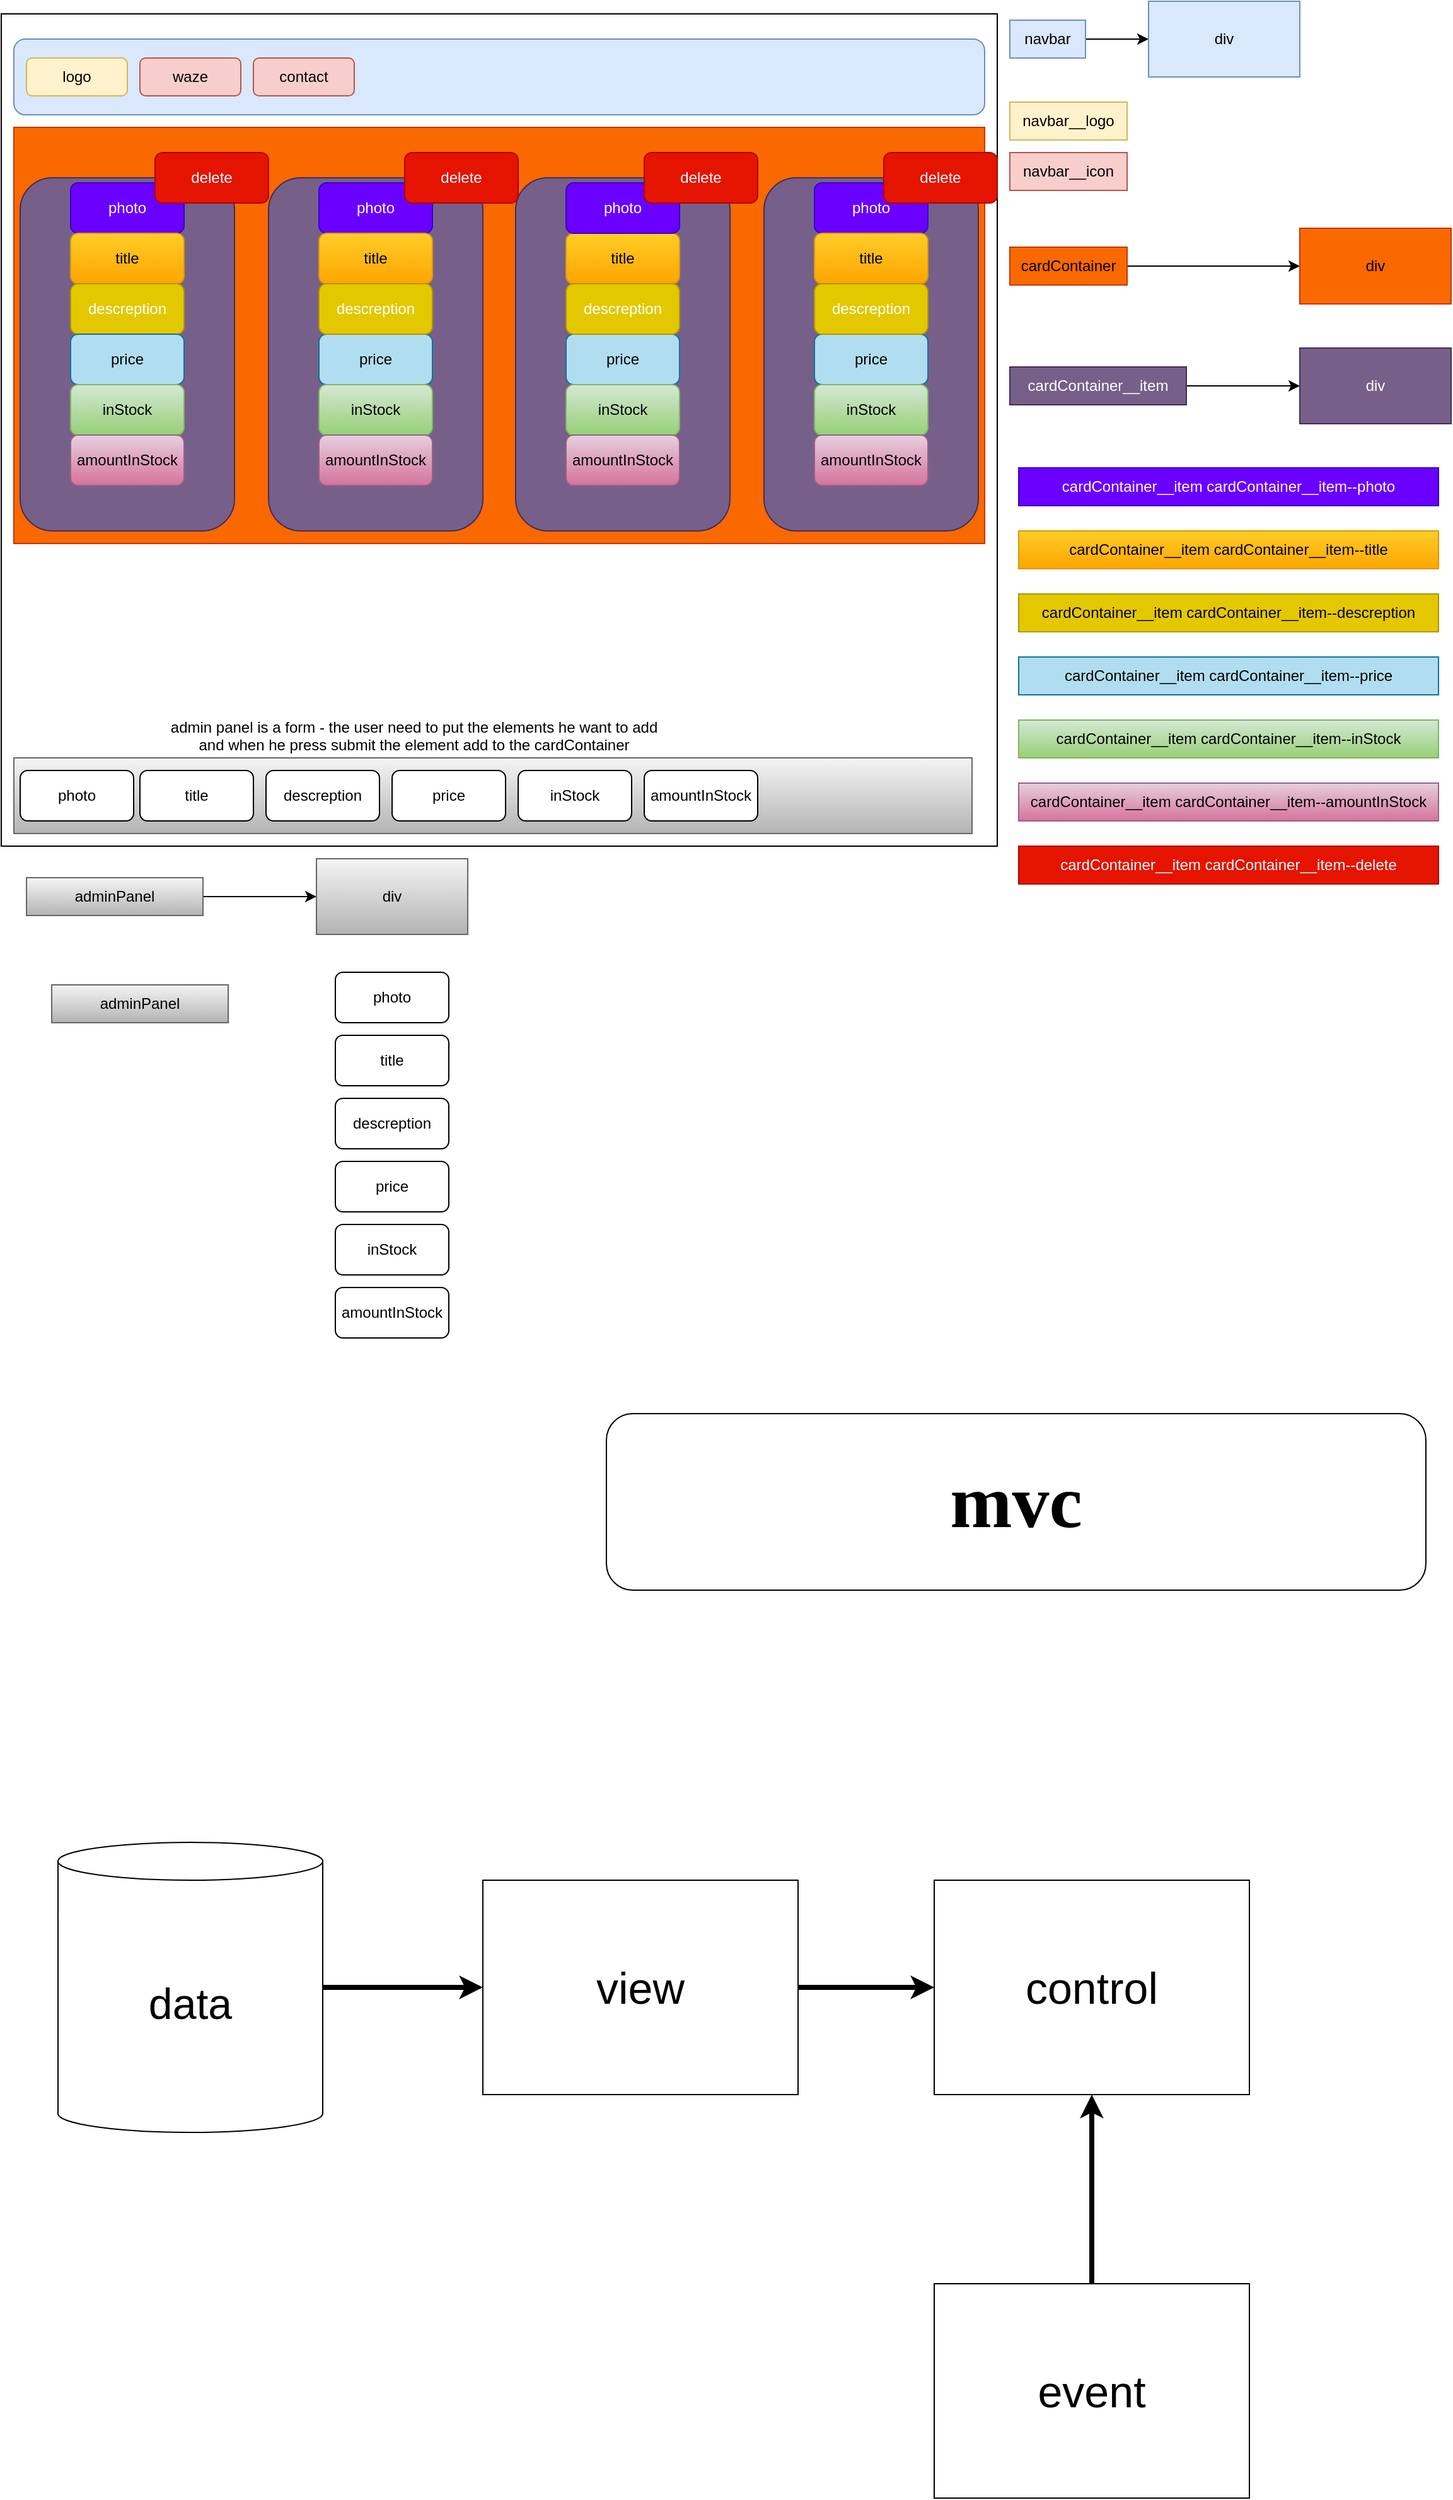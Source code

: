 <mxfile version="28.0.6">
  <diagram name="‫עמוד-1‬" id="mteGY-M77aKneDjhTPYV">
    <mxGraphModel dx="1875" dy="1057" grid="1" gridSize="10" guides="1" tooltips="1" connect="1" arrows="1" fold="1" page="1" pageScale="1" pageWidth="827" pageHeight="1169" math="0" shadow="0">
      <root>
        <mxCell id="0" />
        <mxCell id="1" parent="0" />
        <mxCell id="V94mdEXGRTHveuL4e-gO-1" value="" style="rounded=0;whiteSpace=wrap;html=1;" vertex="1" parent="1">
          <mxGeometry x="20" y="10" width="790" height="660" as="geometry" />
        </mxCell>
        <mxCell id="V94mdEXGRTHveuL4e-gO-24" value="" style="rounded=0;whiteSpace=wrap;html=1;fillColor=#fa6800;fontColor=#000000;strokeColor=#C73500;" vertex="1" parent="1">
          <mxGeometry x="30" y="100" width="770" height="330" as="geometry" />
        </mxCell>
        <mxCell id="V94mdEXGRTHveuL4e-gO-2" value="" style="rounded=1;whiteSpace=wrap;html=1;fillColor=#dae8fc;strokeColor=#6c8ebf;" vertex="1" parent="1">
          <mxGeometry x="30" y="30" width="770" height="60" as="geometry" />
        </mxCell>
        <mxCell id="V94mdEXGRTHveuL4e-gO-100" value="" style="edgeStyle=orthogonalEdgeStyle;rounded=0;orthogonalLoop=1;jettySize=auto;html=1;" edge="1" parent="1" source="V94mdEXGRTHveuL4e-gO-3" target="V94mdEXGRTHveuL4e-gO-99">
          <mxGeometry relative="1" as="geometry" />
        </mxCell>
        <mxCell id="V94mdEXGRTHveuL4e-gO-3" value="navbar" style="text;html=1;align=center;verticalAlign=middle;whiteSpace=wrap;rounded=0;fillColor=#dae8fc;strokeColor=#6c8ebf;" vertex="1" parent="1">
          <mxGeometry x="820" y="15" width="60" height="30" as="geometry" />
        </mxCell>
        <mxCell id="V94mdEXGRTHveuL4e-gO-4" value="logo" style="rounded=1;whiteSpace=wrap;html=1;fillColor=#fff2cc;strokeColor=#d6b656;" vertex="1" parent="1">
          <mxGeometry x="40" y="45" width="80" height="30" as="geometry" />
        </mxCell>
        <mxCell id="V94mdEXGRTHveuL4e-gO-5" value="navbar__logo" style="text;html=1;align=center;verticalAlign=middle;whiteSpace=wrap;rounded=0;fillColor=#fff2cc;strokeColor=#d6b656;" vertex="1" parent="1">
          <mxGeometry x="820" y="80" width="93" height="30" as="geometry" />
        </mxCell>
        <mxCell id="V94mdEXGRTHveuL4e-gO-6" value="waze" style="rounded=1;whiteSpace=wrap;html=1;fillColor=#f8cecc;strokeColor=#b85450;" vertex="1" parent="1">
          <mxGeometry x="130" y="45" width="80" height="30" as="geometry" />
        </mxCell>
        <mxCell id="V94mdEXGRTHveuL4e-gO-10" value="contact" style="rounded=1;whiteSpace=wrap;html=1;fillColor=#f8cecc;strokeColor=#b85450;" vertex="1" parent="1">
          <mxGeometry x="220" y="45" width="80" height="30" as="geometry" />
        </mxCell>
        <mxCell id="V94mdEXGRTHveuL4e-gO-13" value="navbar__icon" style="text;html=1;align=center;verticalAlign=middle;whiteSpace=wrap;rounded=0;fillColor=#f8cecc;strokeColor=#b85450;" vertex="1" parent="1">
          <mxGeometry x="820" y="120" width="93" height="30" as="geometry" />
        </mxCell>
        <mxCell id="V94mdEXGRTHveuL4e-gO-14" value="" style="rounded=1;whiteSpace=wrap;html=1;flipH=0;flipV=0;fillColor=#76608a;fontColor=#ffffff;strokeColor=#432D57;" vertex="1" parent="1">
          <mxGeometry x="35" y="140" width="170" height="280" as="geometry" />
        </mxCell>
        <mxCell id="V94mdEXGRTHveuL4e-gO-40" value="" style="edgeStyle=orthogonalEdgeStyle;rounded=0;orthogonalLoop=1;jettySize=auto;html=1;" edge="1" parent="1" source="V94mdEXGRTHveuL4e-gO-25" target="V94mdEXGRTHveuL4e-gO-39">
          <mxGeometry relative="1" as="geometry" />
        </mxCell>
        <mxCell id="V94mdEXGRTHveuL4e-gO-25" value="cardContainer" style="text;html=1;align=center;verticalAlign=middle;whiteSpace=wrap;rounded=0;fillColor=#fa6800;strokeColor=#C73500;fontColor=#000000;" vertex="1" parent="1">
          <mxGeometry x="820" y="195" width="93" height="30" as="geometry" />
        </mxCell>
        <mxCell id="V94mdEXGRTHveuL4e-gO-43" value="" style="edgeStyle=orthogonalEdgeStyle;rounded=0;orthogonalLoop=1;jettySize=auto;html=1;" edge="1" parent="1" source="V94mdEXGRTHveuL4e-gO-27" target="V94mdEXGRTHveuL4e-gO-42">
          <mxGeometry relative="1" as="geometry" />
        </mxCell>
        <mxCell id="V94mdEXGRTHveuL4e-gO-27" value="cardContainer__item" style="text;html=1;align=center;verticalAlign=middle;whiteSpace=wrap;rounded=0;fillColor=#76608a;strokeColor=#432D57;fontColor=#ffffff;" vertex="1" parent="1">
          <mxGeometry x="820" y="290" width="140" height="30" as="geometry" />
        </mxCell>
        <mxCell id="V94mdEXGRTHveuL4e-gO-28" value="" style="rounded=0;whiteSpace=wrap;html=1;fillColor=#f5f5f5;gradientColor=#b3b3b3;strokeColor=#666666;" vertex="1" parent="1">
          <mxGeometry x="30" y="600" width="760" height="60" as="geometry" />
        </mxCell>
        <mxCell id="V94mdEXGRTHveuL4e-gO-29" value="photo" style="rounded=1;whiteSpace=wrap;html=1;" vertex="1" parent="1">
          <mxGeometry x="35" y="610" width="90" height="40" as="geometry" />
        </mxCell>
        <mxCell id="V94mdEXGRTHveuL4e-gO-31" value="title" style="rounded=1;whiteSpace=wrap;html=1;" vertex="1" parent="1">
          <mxGeometry x="130" y="610" width="90" height="40" as="geometry" />
        </mxCell>
        <mxCell id="V94mdEXGRTHveuL4e-gO-32" value="price" style="rounded=1;whiteSpace=wrap;html=1;" vertex="1" parent="1">
          <mxGeometry x="330" y="610" width="90" height="40" as="geometry" />
        </mxCell>
        <mxCell id="V94mdEXGRTHveuL4e-gO-33" value="descreption" style="rounded=1;whiteSpace=wrap;html=1;" vertex="1" parent="1">
          <mxGeometry x="230" y="610" width="90" height="40" as="geometry" />
        </mxCell>
        <mxCell id="V94mdEXGRTHveuL4e-gO-39" value="div" style="whiteSpace=wrap;html=1;fillColor=#fa6800;strokeColor=#C73500;fontColor=#000000;gradientColor=none;rounded=0;" vertex="1" parent="1">
          <mxGeometry x="1050" y="180" width="120" height="60" as="geometry" />
        </mxCell>
        <mxCell id="V94mdEXGRTHveuL4e-gO-42" value="div" style="whiteSpace=wrap;html=1;fillColor=#76608a;strokeColor=#432D57;fontColor=#ffffff;gradientColor=none;rounded=0;" vertex="1" parent="1">
          <mxGeometry x="1050" y="275" width="120" height="60" as="geometry" />
        </mxCell>
        <mxCell id="V94mdEXGRTHveuL4e-gO-48" value="" style="rounded=1;whiteSpace=wrap;html=1;flipH=0;flipV=0;fillColor=#76608a;fontColor=#ffffff;strokeColor=#432D57;" vertex="1" parent="1">
          <mxGeometry x="232" y="140" width="170" height="280" as="geometry" />
        </mxCell>
        <mxCell id="V94mdEXGRTHveuL4e-gO-49" value="" style="rounded=1;whiteSpace=wrap;html=1;flipH=0;flipV=0;fillColor=#76608a;fontColor=#ffffff;strokeColor=#432D57;" vertex="1" parent="1">
          <mxGeometry x="428" y="140" width="170" height="280" as="geometry" />
        </mxCell>
        <mxCell id="V94mdEXGRTHveuL4e-gO-50" value="" style="rounded=1;whiteSpace=wrap;html=1;flipH=0;flipV=0;fillColor=#76608a;fontColor=#ffffff;strokeColor=#432D57;" vertex="1" parent="1">
          <mxGeometry x="625" y="140" width="170" height="280" as="geometry" />
        </mxCell>
        <mxCell id="V94mdEXGRTHveuL4e-gO-51" value="photo" style="rounded=1;whiteSpace=wrap;html=1;fillColor=#6a00ff;fontColor=#ffffff;strokeColor=#3700CC;" vertex="1" parent="1">
          <mxGeometry x="75" y="144" width="90" height="40" as="geometry" />
        </mxCell>
        <mxCell id="V94mdEXGRTHveuL4e-gO-52" value="title" style="rounded=1;whiteSpace=wrap;html=1;fillColor=#ffcd28;strokeColor=#d79b00;gradientColor=#ffa500;" vertex="1" parent="1">
          <mxGeometry x="75" y="184" width="90" height="40" as="geometry" />
        </mxCell>
        <mxCell id="V94mdEXGRTHveuL4e-gO-53" value="&lt;span style=&quot;color: rgb(255, 255, 255);&quot;&gt;descreption&lt;/span&gt;" style="rounded=1;whiteSpace=wrap;html=1;fillColor=#e3c800;fontColor=#000000;strokeColor=#B09500;" vertex="1" parent="1">
          <mxGeometry x="75" y="224" width="90" height="40" as="geometry" />
        </mxCell>
        <mxCell id="V94mdEXGRTHveuL4e-gO-54" value="price" style="rounded=1;whiteSpace=wrap;html=1;fillColor=#b1ddf0;strokeColor=#10739e;" vertex="1" parent="1">
          <mxGeometry x="75" y="264" width="90" height="40" as="geometry" />
        </mxCell>
        <mxCell id="V94mdEXGRTHveuL4e-gO-56" value="price" style="rounded=1;whiteSpace=wrap;html=1;fillColor=#b1ddf0;strokeColor=#10739e;" vertex="1" parent="1">
          <mxGeometry x="272" y="264" width="90" height="40" as="geometry" />
        </mxCell>
        <mxCell id="V94mdEXGRTHveuL4e-gO-57" value="photo" style="rounded=1;whiteSpace=wrap;html=1;fillColor=#6a00ff;fontColor=#ffffff;strokeColor=#3700CC;" vertex="1" parent="1">
          <mxGeometry x="272" y="144" width="90" height="40" as="geometry" />
        </mxCell>
        <mxCell id="V94mdEXGRTHveuL4e-gO-58" value="title" style="rounded=1;whiteSpace=wrap;html=1;fillColor=#ffcd28;strokeColor=#d79b00;gradientColor=#ffa500;" vertex="1" parent="1">
          <mxGeometry x="272" y="184" width="90" height="40" as="geometry" />
        </mxCell>
        <mxCell id="V94mdEXGRTHveuL4e-gO-59" value="&lt;span style=&quot;color: rgb(255, 255, 255);&quot;&gt;descreption&lt;/span&gt;" style="rounded=1;whiteSpace=wrap;html=1;fillColor=#e3c800;fontColor=#000000;strokeColor=#B09500;" vertex="1" parent="1">
          <mxGeometry x="272" y="224" width="90" height="40" as="geometry" />
        </mxCell>
        <mxCell id="V94mdEXGRTHveuL4e-gO-60" value="price" style="rounded=1;whiteSpace=wrap;html=1;fillColor=#b1ddf0;strokeColor=#10739e;" vertex="1" parent="1">
          <mxGeometry x="468" y="264" width="90" height="40" as="geometry" />
        </mxCell>
        <mxCell id="V94mdEXGRTHveuL4e-gO-62" value="title" style="rounded=1;whiteSpace=wrap;html=1;fillColor=#ffcd28;strokeColor=#d79b00;gradientColor=#ffa500;" vertex="1" parent="1">
          <mxGeometry x="468" y="184" width="90" height="40" as="geometry" />
        </mxCell>
        <mxCell id="V94mdEXGRTHveuL4e-gO-63" value="&lt;span style=&quot;color: rgb(255, 255, 255);&quot;&gt;descreption&lt;/span&gt;" style="rounded=1;whiteSpace=wrap;html=1;fillColor=#e3c800;fontColor=#000000;strokeColor=#B09500;" vertex="1" parent="1">
          <mxGeometry x="468" y="224" width="90" height="40" as="geometry" />
        </mxCell>
        <mxCell id="V94mdEXGRTHveuL4e-gO-64" value="price" style="rounded=1;whiteSpace=wrap;html=1;fillColor=#b1ddf0;strokeColor=#10739e;" vertex="1" parent="1">
          <mxGeometry x="665" y="264" width="90" height="40" as="geometry" />
        </mxCell>
        <mxCell id="V94mdEXGRTHveuL4e-gO-65" value="photo" style="rounded=1;whiteSpace=wrap;html=1;fillColor=#6a00ff;fontColor=#ffffff;strokeColor=#3700CC;" vertex="1" parent="1">
          <mxGeometry x="665" y="144" width="90" height="40" as="geometry" />
        </mxCell>
        <mxCell id="V94mdEXGRTHveuL4e-gO-66" value="title" style="rounded=1;whiteSpace=wrap;html=1;fillColor=#ffcd28;strokeColor=#d79b00;gradientColor=#ffa500;" vertex="1" parent="1">
          <mxGeometry x="665" y="184" width="90" height="40" as="geometry" />
        </mxCell>
        <mxCell id="V94mdEXGRTHveuL4e-gO-67" value="&lt;span style=&quot;color: rgb(255, 255, 255);&quot;&gt;descreption&lt;/span&gt;" style="rounded=1;whiteSpace=wrap;html=1;fillColor=#e3c800;fontColor=#000000;strokeColor=#B09500;" vertex="1" parent="1">
          <mxGeometry x="665" y="224" width="90" height="40" as="geometry" />
        </mxCell>
        <mxCell id="V94mdEXGRTHveuL4e-gO-69" value="cardContainer__item cardContainer__item--photo" style="text;html=1;align=center;verticalAlign=middle;whiteSpace=wrap;rounded=0;fillColor=#6a00ff;strokeColor=#3700CC;fontColor=#ffffff;" vertex="1" parent="1">
          <mxGeometry x="827" y="370" width="333" height="30" as="geometry" />
        </mxCell>
        <mxCell id="V94mdEXGRTHveuL4e-gO-72" value="cardContainer__item cardContainer__item--title" style="text;html=1;align=center;verticalAlign=middle;whiteSpace=wrap;rounded=0;fillColor=#ffcd28;strokeColor=#d79b00;gradientColor=#ffa500;" vertex="1" parent="1">
          <mxGeometry x="827" y="420" width="333" height="30" as="geometry" />
        </mxCell>
        <mxCell id="V94mdEXGRTHveuL4e-gO-74" value="cardContainer__item cardContainer__item--descreption" style="text;html=1;align=center;verticalAlign=middle;whiteSpace=wrap;rounded=0;fillColor=#e3c800;strokeColor=#B09500;fontColor=#000000;" vertex="1" parent="1">
          <mxGeometry x="827" y="470" width="333" height="30" as="geometry" />
        </mxCell>
        <mxCell id="V94mdEXGRTHveuL4e-gO-75" value="cardContainer__item cardContainer__item--price" style="text;html=1;align=center;verticalAlign=middle;whiteSpace=wrap;rounded=0;fillColor=#b1ddf0;strokeColor=#10739e;" vertex="1" parent="1">
          <mxGeometry x="827" y="520" width="333" height="30" as="geometry" />
        </mxCell>
        <mxCell id="V94mdEXGRTHveuL4e-gO-76" value="inStock" style="rounded=1;whiteSpace=wrap;html=1;fillColor=#d5e8d4;strokeColor=#82b366;gradientColor=#97d077;" vertex="1" parent="1">
          <mxGeometry x="75" y="304" width="90" height="40" as="geometry" />
        </mxCell>
        <mxCell id="V94mdEXGRTHveuL4e-gO-77" value="photo" style="rounded=1;whiteSpace=wrap;html=1;fillColor=#6a00ff;fontColor=#ffffff;strokeColor=#3700CC;" vertex="1" parent="1">
          <mxGeometry x="468" y="144" width="90" height="40" as="geometry" />
        </mxCell>
        <mxCell id="V94mdEXGRTHveuL4e-gO-78" value="inStock" style="rounded=1;whiteSpace=wrap;html=1;fillColor=#d5e8d4;strokeColor=#82b366;gradientColor=#97d077;" vertex="1" parent="1">
          <mxGeometry x="272" y="304" width="90" height="40" as="geometry" />
        </mxCell>
        <mxCell id="V94mdEXGRTHveuL4e-gO-80" value="inStock" style="rounded=1;whiteSpace=wrap;html=1;fillColor=#d5e8d4;strokeColor=#82b366;gradientColor=#97d077;" vertex="1" parent="1">
          <mxGeometry x="468" y="304" width="90" height="40" as="geometry" />
        </mxCell>
        <mxCell id="V94mdEXGRTHveuL4e-gO-81" value="inStock" style="rounded=1;whiteSpace=wrap;html=1;fillColor=#d5e8d4;strokeColor=#82b366;gradientColor=#97d077;" vertex="1" parent="1">
          <mxGeometry x="665" y="304" width="90" height="40" as="geometry" />
        </mxCell>
        <mxCell id="V94mdEXGRTHveuL4e-gO-82" value="amountInStock" style="rounded=1;whiteSpace=wrap;html=1;fillColor=#e6d0de;strokeColor=#996185;gradientColor=#d5739d;" vertex="1" parent="1">
          <mxGeometry x="75" y="344" width="90" height="40" as="geometry" />
        </mxCell>
        <mxCell id="V94mdEXGRTHveuL4e-gO-84" value="amountInStock" style="rounded=1;whiteSpace=wrap;html=1;fillColor=#e6d0de;strokeColor=#996185;gradientColor=#d5739d;" vertex="1" parent="1">
          <mxGeometry x="272" y="344" width="90" height="40" as="geometry" />
        </mxCell>
        <mxCell id="V94mdEXGRTHveuL4e-gO-85" value="amountInStock" style="rounded=1;whiteSpace=wrap;html=1;fillColor=#e6d0de;strokeColor=#996185;gradientColor=#d5739d;" vertex="1" parent="1">
          <mxGeometry x="468" y="344" width="90" height="40" as="geometry" />
        </mxCell>
        <mxCell id="V94mdEXGRTHveuL4e-gO-87" value="amountInStock" style="rounded=1;whiteSpace=wrap;html=1;fillColor=#e6d0de;strokeColor=#996185;gradientColor=#d5739d;" vertex="1" parent="1">
          <mxGeometry x="665" y="344" width="90" height="40" as="geometry" />
        </mxCell>
        <mxCell id="V94mdEXGRTHveuL4e-gO-89" value="cardContainer__item cardContainer__item--inStock" style="text;html=1;align=center;verticalAlign=middle;whiteSpace=wrap;rounded=0;fillColor=#d5e8d4;strokeColor=#82b366;gradientColor=#97d077;" vertex="1" parent="1">
          <mxGeometry x="827" y="570" width="333" height="30" as="geometry" />
        </mxCell>
        <mxCell id="V94mdEXGRTHveuL4e-gO-90" value="cardContainer__item cardContainer__item--amountInStock" style="text;html=1;align=center;verticalAlign=middle;whiteSpace=wrap;rounded=0;fillColor=#e6d0de;strokeColor=#996185;gradientColor=#d5739d;" vertex="1" parent="1">
          <mxGeometry x="827" y="620" width="333" height="30" as="geometry" />
        </mxCell>
        <mxCell id="V94mdEXGRTHveuL4e-gO-92" value="inStock" style="rounded=1;whiteSpace=wrap;html=1;" vertex="1" parent="1">
          <mxGeometry x="430" y="610" width="90" height="40" as="geometry" />
        </mxCell>
        <mxCell id="V94mdEXGRTHveuL4e-gO-93" value="amountInStock" style="rounded=1;whiteSpace=wrap;html=1;" vertex="1" parent="1">
          <mxGeometry x="530" y="610" width="90" height="40" as="geometry" />
        </mxCell>
        <mxCell id="V94mdEXGRTHveuL4e-gO-98" value="" style="edgeStyle=orthogonalEdgeStyle;rounded=0;orthogonalLoop=1;jettySize=auto;html=1;" edge="1" parent="1" source="V94mdEXGRTHveuL4e-gO-96" target="V94mdEXGRTHveuL4e-gO-97">
          <mxGeometry relative="1" as="geometry" />
        </mxCell>
        <mxCell id="V94mdEXGRTHveuL4e-gO-96" value="adminPanel" style="text;html=1;align=center;verticalAlign=middle;whiteSpace=wrap;rounded=0;fillColor=#f5f5f5;strokeColor=#666666;gradientColor=#b3b3b3;" vertex="1" parent="1">
          <mxGeometry x="40" y="695" width="140" height="30" as="geometry" />
        </mxCell>
        <mxCell id="V94mdEXGRTHveuL4e-gO-97" value="div" style="whiteSpace=wrap;html=1;fillColor=#f5f5f5;strokeColor=#666666;gradientColor=#b3b3b3;rounded=0;" vertex="1" parent="1">
          <mxGeometry x="270" y="680" width="120" height="60" as="geometry" />
        </mxCell>
        <mxCell id="V94mdEXGRTHveuL4e-gO-99" value="div" style="whiteSpace=wrap;html=1;fillColor=#dae8fc;strokeColor=#6c8ebf;gradientColor=none;rounded=0;" vertex="1" parent="1">
          <mxGeometry x="930" width="120" height="60" as="geometry" />
        </mxCell>
        <mxCell id="V94mdEXGRTHveuL4e-gO-107" value="delete" style="rounded=1;whiteSpace=wrap;html=1;fillColor=#e51400;fontColor=#ffffff;strokeColor=#B20000;" vertex="1" parent="1">
          <mxGeometry x="142" y="120" width="90" height="40" as="geometry" />
        </mxCell>
        <mxCell id="V94mdEXGRTHveuL4e-gO-108" value="delete" style="rounded=1;whiteSpace=wrap;html=1;fillColor=#e51400;fontColor=#ffffff;strokeColor=#B20000;" vertex="1" parent="1">
          <mxGeometry x="340" y="120" width="90" height="40" as="geometry" />
        </mxCell>
        <mxCell id="V94mdEXGRTHveuL4e-gO-109" value="delete" style="rounded=1;whiteSpace=wrap;html=1;fillColor=#e51400;fontColor=#ffffff;strokeColor=#B20000;" vertex="1" parent="1">
          <mxGeometry x="530" y="120" width="90" height="40" as="geometry" />
        </mxCell>
        <mxCell id="V94mdEXGRTHveuL4e-gO-110" value="delete" style="rounded=1;whiteSpace=wrap;html=1;fillColor=#e51400;fontColor=#ffffff;strokeColor=#B20000;" vertex="1" parent="1">
          <mxGeometry x="720" y="120" width="90" height="40" as="geometry" />
        </mxCell>
        <mxCell id="V94mdEXGRTHveuL4e-gO-111" value="cardContainer__item cardContainer__item--delete" style="text;html=1;align=center;verticalAlign=middle;whiteSpace=wrap;rounded=0;fillColor=#e51400;strokeColor=#B20000;fontColor=#ffffff;" vertex="1" parent="1">
          <mxGeometry x="827" y="670" width="333" height="30" as="geometry" />
        </mxCell>
        <mxCell id="V94mdEXGRTHveuL4e-gO-112" value="admin panel is a form - the user need to put the elements he want to add&lt;br&gt;and when he press submit the element add to the cardContainer&lt;div&gt;&lt;br&gt;&lt;/div&gt;" style="text;html=1;align=center;verticalAlign=middle;resizable=0;points=[];autosize=1;strokeColor=none;fillColor=none;" vertex="1" parent="1">
          <mxGeometry x="142" y="560" width="410" height="60" as="geometry" />
        </mxCell>
        <mxCell id="V94mdEXGRTHveuL4e-gO-113" value="photo" style="rounded=1;whiteSpace=wrap;html=1;" vertex="1" parent="1">
          <mxGeometry x="285" y="770" width="90" height="40" as="geometry" />
        </mxCell>
        <mxCell id="V94mdEXGRTHveuL4e-gO-114" value="title" style="rounded=1;whiteSpace=wrap;html=1;" vertex="1" parent="1">
          <mxGeometry x="285" y="820" width="90" height="40" as="geometry" />
        </mxCell>
        <mxCell id="V94mdEXGRTHveuL4e-gO-115" value="descreption" style="rounded=1;whiteSpace=wrap;html=1;" vertex="1" parent="1">
          <mxGeometry x="285" y="870" width="90" height="40" as="geometry" />
        </mxCell>
        <mxCell id="V94mdEXGRTHveuL4e-gO-116" value="price" style="rounded=1;whiteSpace=wrap;html=1;" vertex="1" parent="1">
          <mxGeometry x="285" y="920" width="90" height="40" as="geometry" />
        </mxCell>
        <mxCell id="V94mdEXGRTHveuL4e-gO-117" value="inStock" style="rounded=1;whiteSpace=wrap;html=1;" vertex="1" parent="1">
          <mxGeometry x="285" y="970" width="90" height="40" as="geometry" />
        </mxCell>
        <mxCell id="V94mdEXGRTHveuL4e-gO-118" value="amountInStock" style="rounded=1;whiteSpace=wrap;html=1;" vertex="1" parent="1">
          <mxGeometry x="285" y="1020" width="90" height="40" as="geometry" />
        </mxCell>
        <mxCell id="V94mdEXGRTHveuL4e-gO-119" value="adminPanel" style="text;html=1;align=center;verticalAlign=middle;whiteSpace=wrap;rounded=0;fillColor=#f5f5f5;strokeColor=#666666;gradientColor=#b3b3b3;" vertex="1" parent="1">
          <mxGeometry x="60" y="780" width="140" height="30" as="geometry" />
        </mxCell>
        <mxCell id="V94mdEXGRTHveuL4e-gO-121" value="&lt;h1&gt;&lt;font face=&quot;Verdana&quot; style=&quot;font-size: 59px;&quot;&gt;mvc&lt;/font&gt;&lt;/h1&gt;" style="rounded=1;whiteSpace=wrap;html=1;" vertex="1" parent="1">
          <mxGeometry x="500" y="1120" width="650" height="140" as="geometry" />
        </mxCell>
        <mxCell id="V94mdEXGRTHveuL4e-gO-134" value="" style="edgeStyle=orthogonalEdgeStyle;rounded=0;orthogonalLoop=1;jettySize=auto;html=1;strokeWidth=4;" edge="1" parent="1" source="V94mdEXGRTHveuL4e-gO-123" target="V94mdEXGRTHveuL4e-gO-124">
          <mxGeometry relative="1" as="geometry" />
        </mxCell>
        <mxCell id="V94mdEXGRTHveuL4e-gO-123" value="&lt;font style=&quot;font-size: 34px;&quot;&gt;data&lt;/font&gt;" style="shape=cylinder3;whiteSpace=wrap;html=1;boundedLbl=1;backgroundOutline=1;size=15;" vertex="1" parent="1">
          <mxGeometry x="65" y="1460" width="210" height="230" as="geometry" />
        </mxCell>
        <mxCell id="V94mdEXGRTHveuL4e-gO-129" value="" style="edgeStyle=orthogonalEdgeStyle;rounded=0;orthogonalLoop=1;jettySize=auto;html=1;strokeWidth=4;" edge="1" parent="1" source="V94mdEXGRTHveuL4e-gO-124" target="V94mdEXGRTHveuL4e-gO-125">
          <mxGeometry relative="1" as="geometry" />
        </mxCell>
        <mxCell id="V94mdEXGRTHveuL4e-gO-124" value="&lt;font style=&quot;font-size: 35px;&quot;&gt;view&lt;/font&gt;" style="whiteSpace=wrap;html=1;" vertex="1" parent="1">
          <mxGeometry x="402" y="1490" width="250" height="170" as="geometry" />
        </mxCell>
        <mxCell id="V94mdEXGRTHveuL4e-gO-125" value="&lt;font style=&quot;font-size: 35px;&quot;&gt;control&lt;/font&gt;" style="whiteSpace=wrap;html=1;" vertex="1" parent="1">
          <mxGeometry x="760" y="1490" width="250" height="170" as="geometry" />
        </mxCell>
        <mxCell id="V94mdEXGRTHveuL4e-gO-127" style="edgeStyle=orthogonalEdgeStyle;rounded=0;orthogonalLoop=1;jettySize=auto;html=1;entryX=0.5;entryY=1;entryDx=0;entryDy=0;strokeWidth=4;" edge="1" parent="1" source="V94mdEXGRTHveuL4e-gO-126" target="V94mdEXGRTHveuL4e-gO-125">
          <mxGeometry relative="1" as="geometry" />
        </mxCell>
        <mxCell id="V94mdEXGRTHveuL4e-gO-126" value="&lt;font style=&quot;font-size: 35px;&quot;&gt;event&lt;/font&gt;" style="whiteSpace=wrap;html=1;" vertex="1" parent="1">
          <mxGeometry x="760" y="1810" width="250" height="170" as="geometry" />
        </mxCell>
      </root>
    </mxGraphModel>
  </diagram>
</mxfile>
